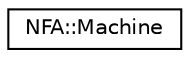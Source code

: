 digraph "Graphical Class Hierarchy"
{
  edge [fontname="Helvetica",fontsize="10",labelfontname="Helvetica",labelfontsize="10"];
  node [fontname="Helvetica",fontsize="10",shape=record];
  rankdir="LR";
  Node0 [label="NFA::Machine",height=0.2,width=0.4,color="black", fillcolor="white", style="filled",URL="$struct_n_f_a_1_1_machine.html"];
}
